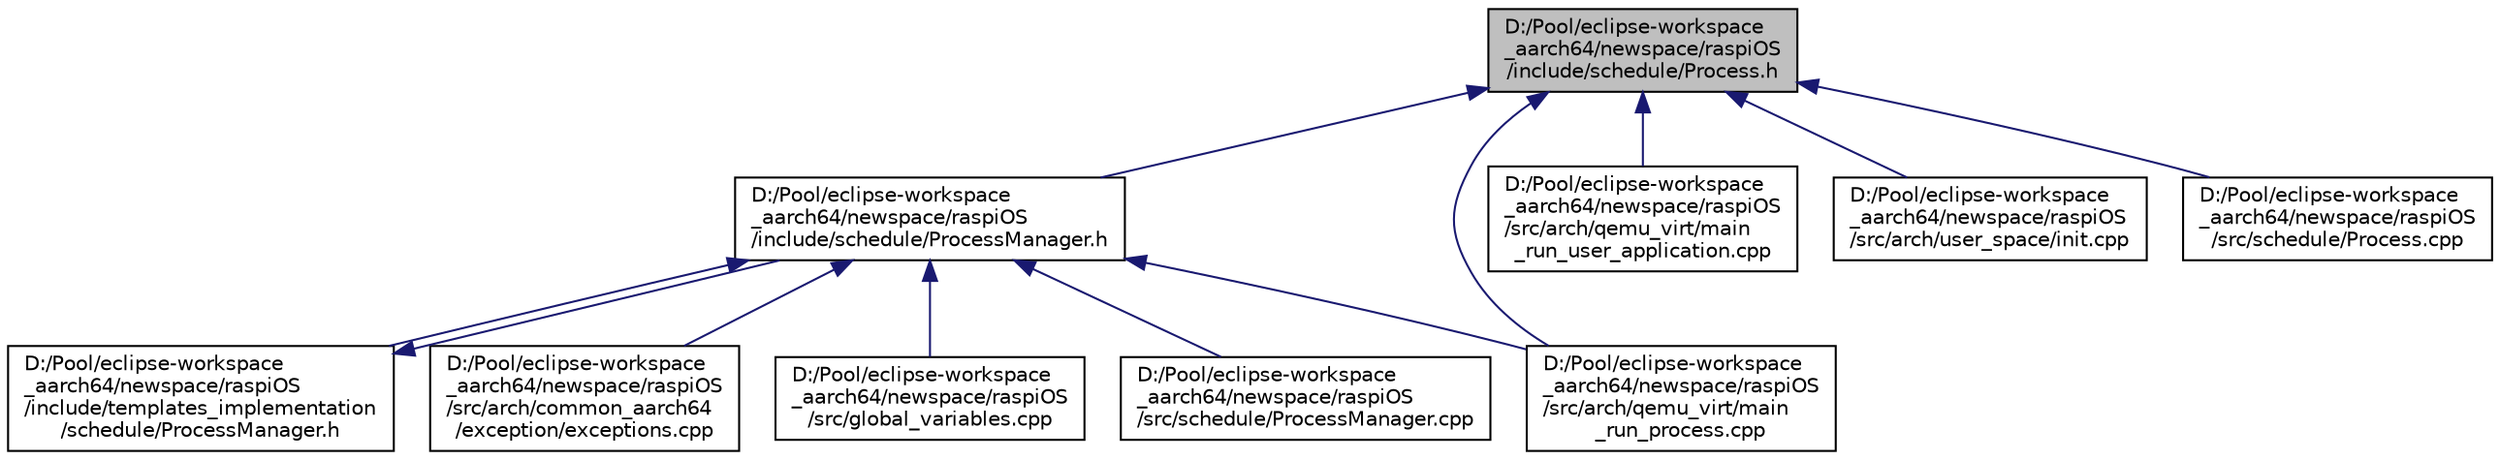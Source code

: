 digraph "D:/Pool/eclipse-workspace_aarch64/newspace/raspiOS/include/schedule/Process.h"
{
  edge [fontname="Helvetica",fontsize="10",labelfontname="Helvetica",labelfontsize="10"];
  node [fontname="Helvetica",fontsize="10",shape=record];
  Node2408 [label="D:/Pool/eclipse-workspace\l_aarch64/newspace/raspiOS\l/include/schedule/Process.h",height=0.2,width=0.4,color="black", fillcolor="grey75", style="filled", fontcolor="black"];
  Node2408 -> Node2409 [dir="back",color="midnightblue",fontsize="10",style="solid",fontname="Helvetica"];
  Node2409 [label="D:/Pool/eclipse-workspace\l_aarch64/newspace/raspiOS\l/include/schedule/ProcessManager.h",height=0.2,width=0.4,color="black", fillcolor="white", style="filled",URL="$dc/dd6/schedule_2_process_manager_8h.html"];
  Node2409 -> Node2410 [dir="back",color="midnightblue",fontsize="10",style="solid",fontname="Helvetica"];
  Node2410 [label="D:/Pool/eclipse-workspace\l_aarch64/newspace/raspiOS\l/include/templates_implementation\l/schedule/ProcessManager.h",height=0.2,width=0.4,color="black", fillcolor="white", style="filled",URL="$d7/dff/templates__implementation_2schedule_2_process_manager_8h.html"];
  Node2410 -> Node2409 [dir="back",color="midnightblue",fontsize="10",style="solid",fontname="Helvetica"];
  Node2409 -> Node2411 [dir="back",color="midnightblue",fontsize="10",style="solid",fontname="Helvetica"];
  Node2411 [label="D:/Pool/eclipse-workspace\l_aarch64/newspace/raspiOS\l/src/arch/common_aarch64\l/exception/exceptions.cpp",height=0.2,width=0.4,color="black", fillcolor="white", style="filled",URL="$dd/d12/exceptions_8cpp.html"];
  Node2409 -> Node2412 [dir="back",color="midnightblue",fontsize="10",style="solid",fontname="Helvetica"];
  Node2412 [label="D:/Pool/eclipse-workspace\l_aarch64/newspace/raspiOS\l/src/arch/qemu_virt/main\l_run_process.cpp",height=0.2,width=0.4,color="black", fillcolor="white", style="filled",URL="$d9/d35/main__run__process_8cpp.html"];
  Node2409 -> Node2413 [dir="back",color="midnightblue",fontsize="10",style="solid",fontname="Helvetica"];
  Node2413 [label="D:/Pool/eclipse-workspace\l_aarch64/newspace/raspiOS\l/src/global_variables.cpp",height=0.2,width=0.4,color="black", fillcolor="white", style="filled",URL="$d9/d90/global__variables_8cpp.html"];
  Node2409 -> Node2414 [dir="back",color="midnightblue",fontsize="10",style="solid",fontname="Helvetica"];
  Node2414 [label="D:/Pool/eclipse-workspace\l_aarch64/newspace/raspiOS\l/src/schedule/ProcessManager.cpp",height=0.2,width=0.4,color="black", fillcolor="white", style="filled",URL="$d8/d3c/_process_manager_8cpp.html"];
  Node2408 -> Node2412 [dir="back",color="midnightblue",fontsize="10",style="solid",fontname="Helvetica"];
  Node2408 -> Node2415 [dir="back",color="midnightblue",fontsize="10",style="solid",fontname="Helvetica"];
  Node2415 [label="D:/Pool/eclipse-workspace\l_aarch64/newspace/raspiOS\l/src/arch/qemu_virt/main\l_run_user_application.cpp",height=0.2,width=0.4,color="black", fillcolor="white", style="filled",URL="$d3/d50/main__run__user__application_8cpp.html"];
  Node2408 -> Node2416 [dir="back",color="midnightblue",fontsize="10",style="solid",fontname="Helvetica"];
  Node2416 [label="D:/Pool/eclipse-workspace\l_aarch64/newspace/raspiOS\l/src/arch/user_space/init.cpp",height=0.2,width=0.4,color="black", fillcolor="white", style="filled",URL="$d0/dc9/init_8cpp.html"];
  Node2408 -> Node2417 [dir="back",color="midnightblue",fontsize="10",style="solid",fontname="Helvetica"];
  Node2417 [label="D:/Pool/eclipse-workspace\l_aarch64/newspace/raspiOS\l/src/schedule/Process.cpp",height=0.2,width=0.4,color="black", fillcolor="white", style="filled",URL="$dd/d2b/_process_8cpp.html"];
}
